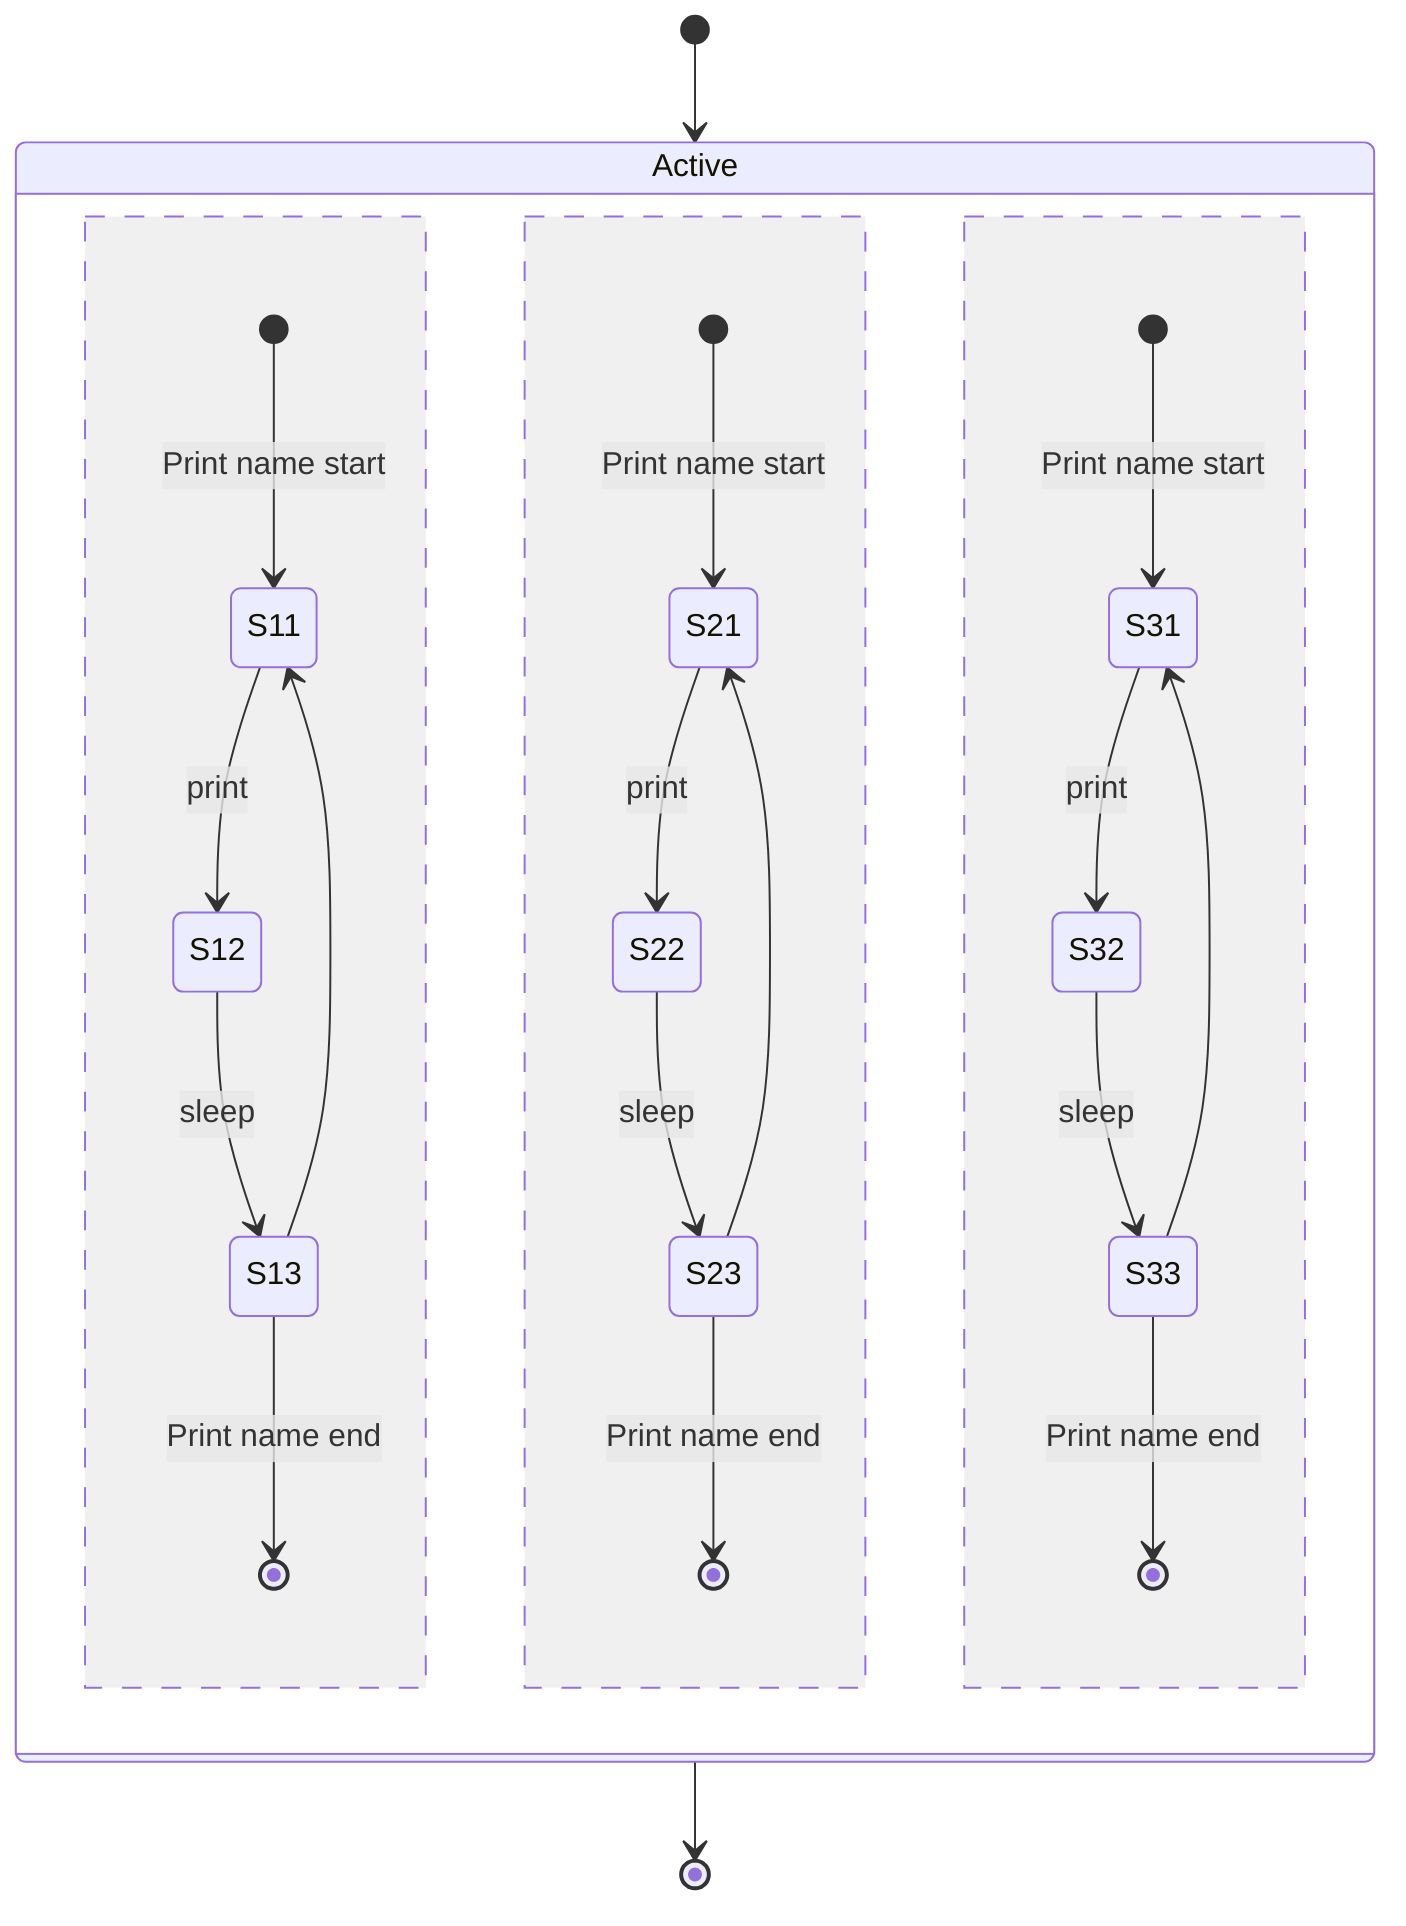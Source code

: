 stateDiagram-v2
    [*] --> Active

    state Active {
        [*] --> S11: Print name start
        S11 --> S12 : print
        S12 --> S13 : sleep
        S13 --> S11
        S13 --> [*] : Print name end
        --
        [*] --> S21: Print name start
        S21 --> S22 : print
        S22 --> S23 : sleep
        S23 --> S21
        S23 --> [*] : Print name end
        --
        [*] --> S31: Print name start
        S31 --> S32 : print
        S32 --> S33 : sleep
        S33 --> S31
        S33 --> [*] : Print name end
    }

    Active --> [*]